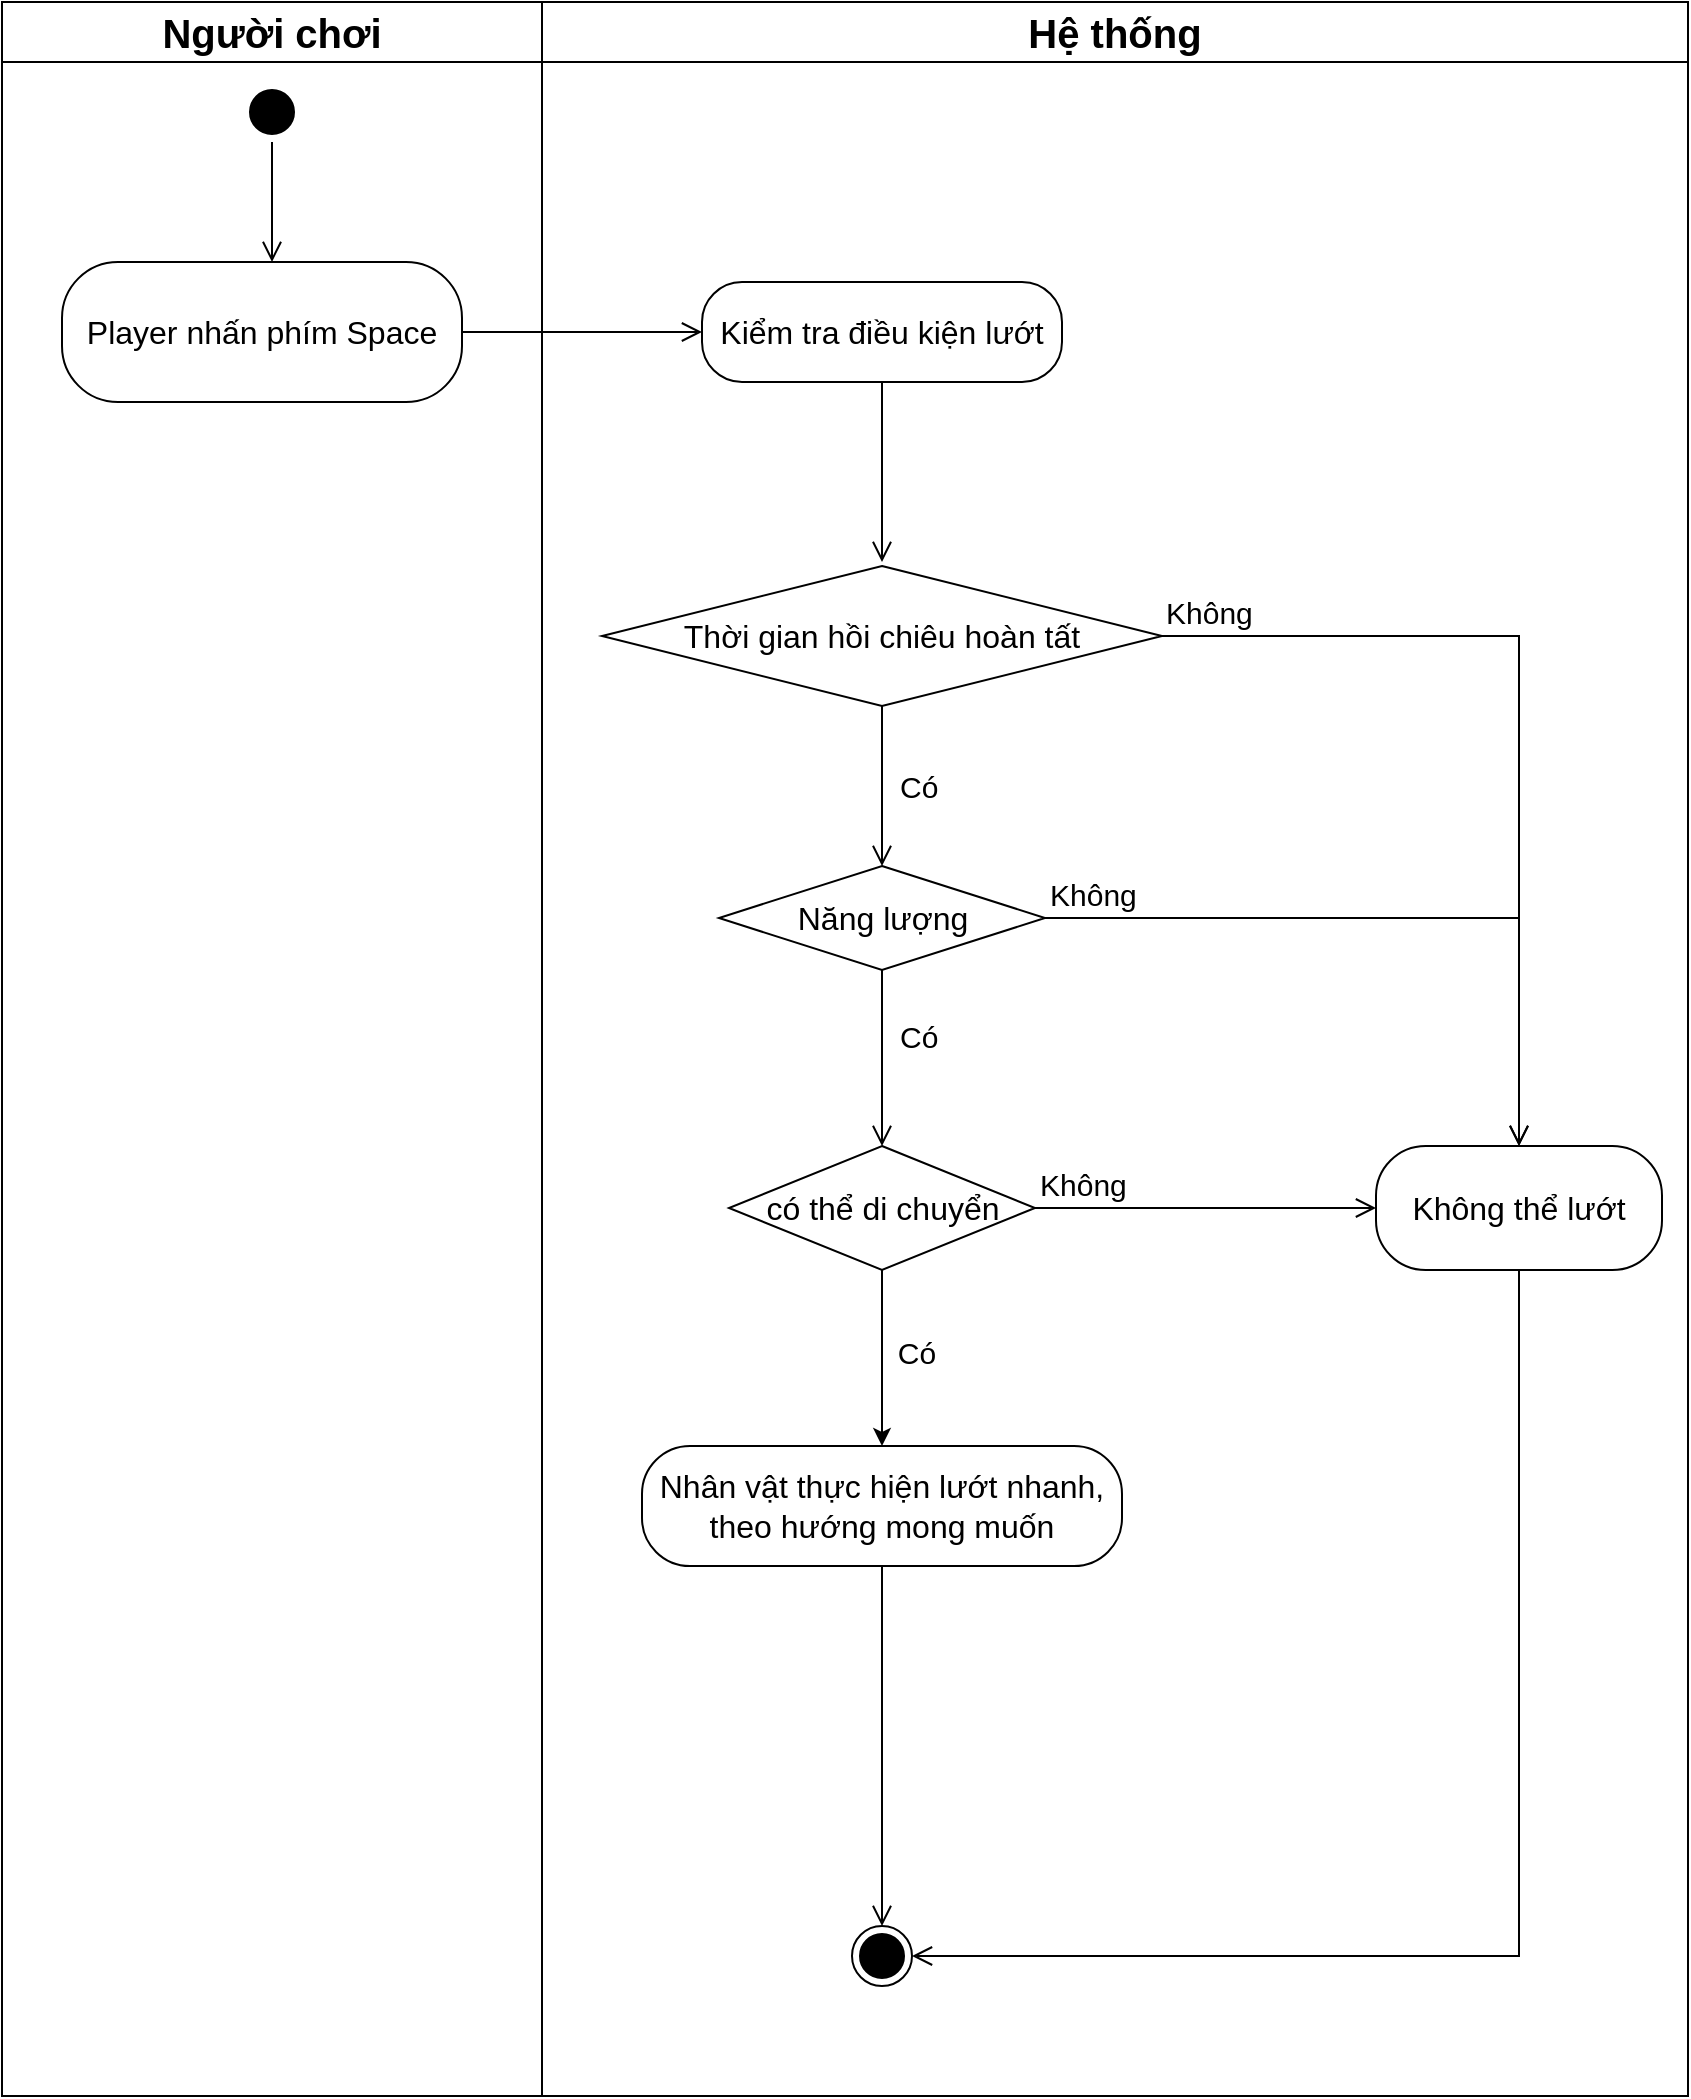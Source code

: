 <mxfile version="24.7.17">
  <diagram name="Page-1" id="6ft-ohRAQphRt2EgUD09">
    <mxGraphModel dx="1830" dy="1367" grid="0" gridSize="10" guides="1" tooltips="1" connect="1" arrows="1" fold="1" page="1" pageScale="1" pageWidth="850" pageHeight="1100" math="0" shadow="0">
      <root>
        <mxCell id="0" />
        <mxCell id="1" parent="0" />
        <mxCell id="qtdPdQ4gA-ir-T9Y9D3R-19" value="&lt;span style=&quot;font-size: 20px;&quot;&gt;Người chơi&lt;/span&gt;" style="swimlane;whiteSpace=wrap;html=1;startSize=30;" parent="1" vertex="1">
          <mxGeometry x="3" y="108" width="270" height="1047" as="geometry" />
        </mxCell>
        <mxCell id="qtdPdQ4gA-ir-T9Y9D3R-20" value="" style="ellipse;html=1;shape=startState;fillColor=#000000;strokeColor=#000000;" parent="qtdPdQ4gA-ir-T9Y9D3R-19" vertex="1">
          <mxGeometry x="120" y="40" width="30" height="30" as="geometry" />
        </mxCell>
        <mxCell id="qtdPdQ4gA-ir-T9Y9D3R-21" value="" style="edgeStyle=orthogonalEdgeStyle;html=1;verticalAlign=bottom;endArrow=open;endSize=8;strokeColor=#000000;rounded=0;" parent="qtdPdQ4gA-ir-T9Y9D3R-19" source="qtdPdQ4gA-ir-T9Y9D3R-20" edge="1">
          <mxGeometry relative="1" as="geometry">
            <mxPoint x="135" y="130" as="targetPoint" />
          </mxGeometry>
        </mxCell>
        <mxCell id="qtdPdQ4gA-ir-T9Y9D3R-22" value="&lt;font style=&quot;font-size: 16px;&quot;&gt;Player nhấn phím Space&lt;/font&gt;" style="rounded=1;whiteSpace=wrap;html=1;arcSize=40;fontColor=#000000;fillColor=#FFFFFF;strokeColor=#000000;" parent="qtdPdQ4gA-ir-T9Y9D3R-19" vertex="1">
          <mxGeometry x="30" y="130" width="200" height="70" as="geometry" />
        </mxCell>
        <mxCell id="qtdPdQ4gA-ir-T9Y9D3R-23" value="" style="edgeStyle=orthogonalEdgeStyle;html=1;verticalAlign=bottom;endArrow=open;endSize=8;strokeColor=#000000;rounded=0;" parent="qtdPdQ4gA-ir-T9Y9D3R-19" source="qtdPdQ4gA-ir-T9Y9D3R-22" edge="1">
          <mxGeometry relative="1" as="geometry">
            <mxPoint x="350" y="165" as="targetPoint" />
          </mxGeometry>
        </mxCell>
        <mxCell id="qtdPdQ4gA-ir-T9Y9D3R-24" value="&lt;span style=&quot;font-size: 20px;&quot;&gt;Hệ thống&lt;/span&gt;" style="swimlane;whiteSpace=wrap;html=1;startSize=30;" parent="1" vertex="1">
          <mxGeometry x="273" y="108" width="573" height="1047" as="geometry" />
        </mxCell>
        <mxCell id="qtdPdQ4gA-ir-T9Y9D3R-25" value="&lt;font style=&quot;font-size: 16px;&quot;&gt;Kiểm tra điều kiện lướt&lt;/font&gt;" style="rounded=1;whiteSpace=wrap;html=1;arcSize=40;fontColor=#000000;fillColor=#ffffff;strokeColor=#000000;" parent="qtdPdQ4gA-ir-T9Y9D3R-24" vertex="1">
          <mxGeometry x="80" y="140" width="180" height="50" as="geometry" />
        </mxCell>
        <mxCell id="qtdPdQ4gA-ir-T9Y9D3R-26" value="" style="edgeStyle=orthogonalEdgeStyle;html=1;verticalAlign=bottom;endArrow=open;endSize=8;strokeColor=#000000;rounded=0;" parent="qtdPdQ4gA-ir-T9Y9D3R-24" source="qtdPdQ4gA-ir-T9Y9D3R-25" edge="1">
          <mxGeometry relative="1" as="geometry">
            <mxPoint x="170" y="280" as="targetPoint" />
          </mxGeometry>
        </mxCell>
        <mxCell id="qtdPdQ4gA-ir-T9Y9D3R-33" style="edgeStyle=orthogonalEdgeStyle;rounded=0;orthogonalLoop=1;jettySize=auto;html=1;exitX=0.5;exitY=1;exitDx=0;exitDy=0;" parent="qtdPdQ4gA-ir-T9Y9D3R-24" edge="1">
          <mxGeometry relative="1" as="geometry">
            <mxPoint x="468" y="455" as="sourcePoint" />
            <mxPoint x="468" y="455" as="targetPoint" />
          </mxGeometry>
        </mxCell>
        <mxCell id="qtdPdQ4gA-ir-T9Y9D3R-34" value="" style="ellipse;html=1;shape=endState;fillColor=#000000;strokeColor=#000000;" parent="qtdPdQ4gA-ir-T9Y9D3R-24" vertex="1">
          <mxGeometry x="155" y="962" width="30" height="30" as="geometry" />
        </mxCell>
        <mxCell id="qtdPdQ4gA-ir-T9Y9D3R-38" value="&lt;font style=&quot;font-size: 16px;&quot;&gt;Thời gian hồi chiêu hoàn tất&lt;/font&gt;" style="rhombus;whiteSpace=wrap;html=1;fontColor=#000000;fillColor=#FFFFFF;strokeColor=#000000;" parent="qtdPdQ4gA-ir-T9Y9D3R-24" vertex="1">
          <mxGeometry x="30" y="282" width="280" height="70" as="geometry" />
        </mxCell>
        <mxCell id="qtdPdQ4gA-ir-T9Y9D3R-42" value="&lt;font style=&quot;font-size: 16px;&quot;&gt;Không thể lướt&lt;/font&gt;" style="rounded=1;whiteSpace=wrap;html=1;arcSize=40;fontColor=#000000;fillColor=#FFFFFF;strokeColor=#000000;" parent="qtdPdQ4gA-ir-T9Y9D3R-24" vertex="1">
          <mxGeometry x="417" y="572" width="143" height="62" as="geometry" />
        </mxCell>
        <mxCell id="qtdPdQ4gA-ir-T9Y9D3R-43" value="" style="edgeStyle=orthogonalEdgeStyle;html=1;verticalAlign=bottom;endArrow=open;endSize=8;strokeColor=#000000;rounded=0;" parent="qtdPdQ4gA-ir-T9Y9D3R-24" source="qtdPdQ4gA-ir-T9Y9D3R-42" edge="1" target="qtdPdQ4gA-ir-T9Y9D3R-34">
          <mxGeometry relative="1" as="geometry">
            <mxPoint x="489" y="782" as="targetPoint" />
            <Array as="points">
              <mxPoint x="489" y="977" />
            </Array>
          </mxGeometry>
        </mxCell>
        <mxCell id="qtdPdQ4gA-ir-T9Y9D3R-47" value="&lt;font style=&quot;font-size: 16px;&quot;&gt;Năng lượng&lt;/font&gt;" style="rhombus;whiteSpace=wrap;html=1;fontColor=#000000;fillColor=#FFFFFF;strokeColor=#000000;" parent="qtdPdQ4gA-ir-T9Y9D3R-24" vertex="1">
          <mxGeometry x="88.5" y="432" width="163" height="52" as="geometry" />
        </mxCell>
        <mxCell id="qtdPdQ4gA-ir-T9Y9D3R-39" value="&lt;font style=&quot;font-size: 15px;&quot;&gt;Không&lt;/font&gt;" style="edgeStyle=orthogonalEdgeStyle;html=1;align=left;verticalAlign=bottom;endArrow=open;endSize=8;strokeColor=#000000;rounded=0;" parent="qtdPdQ4gA-ir-T9Y9D3R-24" source="qtdPdQ4gA-ir-T9Y9D3R-38" edge="1" target="qtdPdQ4gA-ir-T9Y9D3R-42">
          <mxGeometry x="-1" relative="1" as="geometry">
            <mxPoint x="497" y="317" as="targetPoint" />
            <mxPoint as="offset" />
          </mxGeometry>
        </mxCell>
        <mxCell id="qtdPdQ4gA-ir-T9Y9D3R-48" value="&lt;font style=&quot;font-size: 15px;&quot;&gt;Không&amp;nbsp;&lt;/font&gt;" style="edgeStyle=orthogonalEdgeStyle;html=1;align=left;verticalAlign=bottom;endArrow=open;endSize=8;strokeColor=#000000;rounded=0;" parent="qtdPdQ4gA-ir-T9Y9D3R-24" source="qtdPdQ4gA-ir-T9Y9D3R-47" edge="1" target="qtdPdQ4gA-ir-T9Y9D3R-42">
          <mxGeometry x="-1" relative="1" as="geometry">
            <mxPoint x="327" y="512" as="targetPoint" />
          </mxGeometry>
        </mxCell>
        <mxCell id="JQvMafAoO9X_IludmAGJ-6" style="edgeStyle=orthogonalEdgeStyle;rounded=0;orthogonalLoop=1;jettySize=auto;html=1;" edge="1" parent="qtdPdQ4gA-ir-T9Y9D3R-24" source="JQvMafAoO9X_IludmAGJ-1">
          <mxGeometry relative="1" as="geometry">
            <mxPoint x="170" y="722" as="targetPoint" />
          </mxGeometry>
        </mxCell>
        <mxCell id="JQvMafAoO9X_IludmAGJ-1" value="&lt;font style=&quot;font-size: 16px;&quot;&gt;có thể di chuyển&lt;/font&gt;" style="rhombus;whiteSpace=wrap;html=1;fontColor=#000000;fillColor=#FFFFFF;strokeColor=#000000;" vertex="1" parent="qtdPdQ4gA-ir-T9Y9D3R-24">
          <mxGeometry x="93.5" y="572" width="153" height="62" as="geometry" />
        </mxCell>
        <mxCell id="JQvMafAoO9X_IludmAGJ-2" value="&lt;font style=&quot;font-size: 15px;&quot;&gt;Không&lt;/font&gt;" style="edgeStyle=orthogonalEdgeStyle;html=1;align=left;verticalAlign=bottom;endArrow=open;endSize=8;strokeColor=#000000;rounded=0;" edge="1" source="JQvMafAoO9X_IludmAGJ-1" parent="qtdPdQ4gA-ir-T9Y9D3R-24" target="qtdPdQ4gA-ir-T9Y9D3R-42">
          <mxGeometry x="-1" relative="1" as="geometry">
            <mxPoint x="297" y="622" as="targetPoint" />
          </mxGeometry>
        </mxCell>
        <mxCell id="JQvMafAoO9X_IludmAGJ-8" value="&lt;font style=&quot;font-size: 16px;&quot;&gt;Nhân vật thực hiện lướt nhanh, theo hướng mong muốn&lt;/font&gt;" style="rounded=1;whiteSpace=wrap;html=1;arcSize=40;fontColor=#000000;fillColor=#FFFFFF;strokeColor=#000000;" vertex="1" parent="qtdPdQ4gA-ir-T9Y9D3R-24">
          <mxGeometry x="50" y="722" width="240" height="60" as="geometry" />
        </mxCell>
        <mxCell id="JQvMafAoO9X_IludmAGJ-9" value="" style="edgeStyle=orthogonalEdgeStyle;html=1;verticalAlign=bottom;endArrow=open;endSize=8;strokeColor=#000000;rounded=0;entryX=0.5;entryY=0;entryDx=0;entryDy=0;" edge="1" source="JQvMafAoO9X_IludmAGJ-8" parent="qtdPdQ4gA-ir-T9Y9D3R-24" target="qtdPdQ4gA-ir-T9Y9D3R-34">
          <mxGeometry relative="1" as="geometry">
            <mxPoint x="170" y="852" as="targetPoint" />
          </mxGeometry>
        </mxCell>
        <mxCell id="qtdPdQ4gA-ir-T9Y9D3R-40" value="&lt;font style=&quot;font-size: 15px;&quot;&gt;Có&lt;/font&gt;" style="edgeStyle=orthogonalEdgeStyle;html=1;align=left;verticalAlign=top;endArrow=open;endSize=8;strokeColor=#000000;rounded=0;" parent="1" source="qtdPdQ4gA-ir-T9Y9D3R-38" edge="1">
          <mxGeometry x="-0.387" y="7" relative="1" as="geometry">
            <mxPoint x="443" y="540" as="targetPoint" />
            <mxPoint as="offset" />
          </mxGeometry>
        </mxCell>
        <mxCell id="qtdPdQ4gA-ir-T9Y9D3R-49" value="&lt;font style=&quot;font-size: 15px;&quot;&gt;Có&lt;/font&gt;" style="edgeStyle=orthogonalEdgeStyle;html=1;align=left;verticalAlign=top;endArrow=open;endSize=8;strokeColor=#000000;rounded=0;" parent="1" source="qtdPdQ4gA-ir-T9Y9D3R-47" edge="1">
          <mxGeometry x="-0.593" y="7" relative="1" as="geometry">
            <mxPoint x="443" y="680" as="targetPoint" />
            <mxPoint as="offset" />
          </mxGeometry>
        </mxCell>
        <mxCell id="JQvMafAoO9X_IludmAGJ-7" value="&lt;font style=&quot;font-size: 15px;&quot;&gt;Có&lt;/font&gt;" style="text;html=1;align=center;verticalAlign=middle;resizable=0;points=[];autosize=1;strokeColor=none;fillColor=none;" vertex="1" parent="1">
          <mxGeometry x="440" y="768" width="40" height="30" as="geometry" />
        </mxCell>
      </root>
    </mxGraphModel>
  </diagram>
</mxfile>
